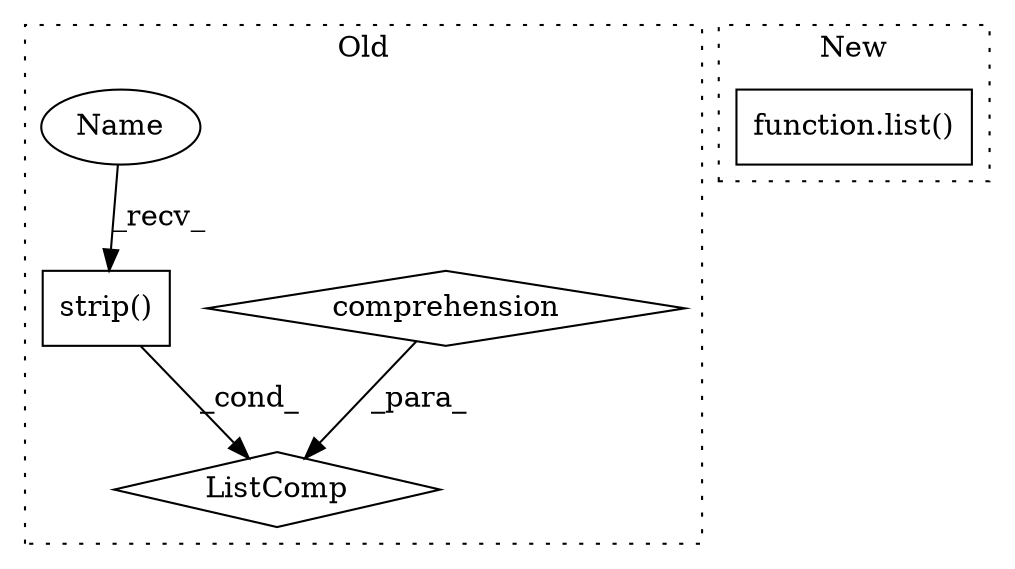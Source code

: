 digraph G {
subgraph cluster0 {
1 [label="strip()" a="75" s="2678" l="12" shape="box"];
3 [label="ListComp" a="106" s="2677" l="47" shape="diamond"];
4 [label="comprehension" a="45" s="2702" l="3" shape="diamond"];
5 [label="Name" a="87" s="2678" l="4" shape="ellipse"];
label = "Old";
style="dotted";
}
subgraph cluster1 {
2 [label="function.list()" a="75" s="2900,2913" l="5,1" shape="box"];
label = "New";
style="dotted";
}
1 -> 3 [label="_cond_"];
4 -> 3 [label="_para_"];
5 -> 1 [label="_recv_"];
}